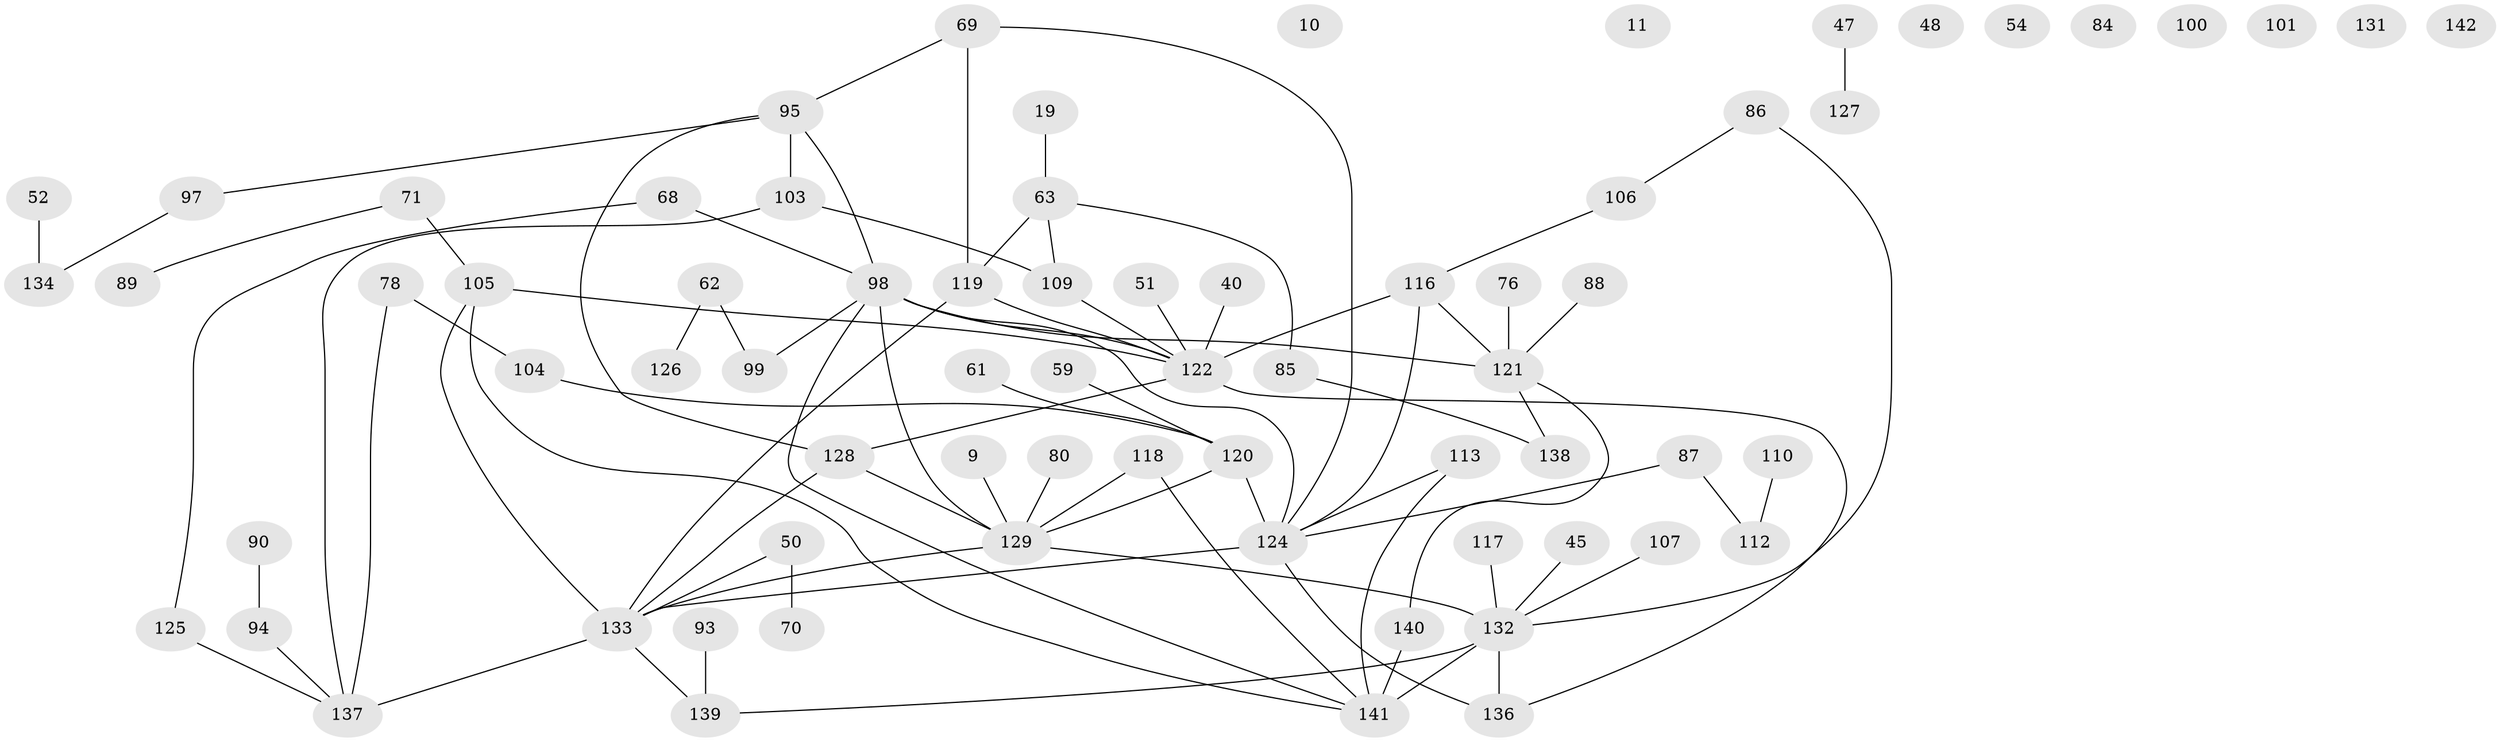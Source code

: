// original degree distribution, {4: 0.13380281690140844, 1: 0.22535211267605634, 3: 0.2535211267605634, 2: 0.2605633802816901, 0: 0.06338028169014084, 5: 0.056338028169014086, 6: 0.007042253521126761}
// Generated by graph-tools (version 1.1) at 2025/40/03/09/25 04:40:27]
// undirected, 71 vertices, 86 edges
graph export_dot {
graph [start="1"]
  node [color=gray90,style=filled];
  9;
  10;
  11;
  19;
  40;
  45;
  47;
  48;
  50;
  51;
  52;
  54;
  59;
  61;
  62;
  63;
  68;
  69;
  70;
  71;
  76;
  78;
  80;
  84;
  85;
  86;
  87;
  88;
  89;
  90;
  93;
  94;
  95 [super="+35"];
  97;
  98 [super="+56"];
  99;
  100;
  101;
  103 [super="+53"];
  104 [super="+41"];
  105;
  106;
  107;
  109 [super="+33"];
  110;
  112;
  113 [super="+4"];
  116;
  117;
  118;
  119 [super="+23"];
  120 [super="+32+65"];
  121 [super="+55+77"];
  122 [super="+42+64+38+43+108"];
  124 [super="+31+27+102+123"];
  125;
  126;
  127;
  128 [super="+114+83"];
  129 [super="+82"];
  131;
  132 [super="+3+111+14+57+28"];
  133 [super="+79"];
  134;
  136 [super="+2"];
  137 [super="+21+91"];
  138;
  139;
  140 [super="+30+135"];
  141 [super="+15+81+130"];
  142;
  9 -- 129;
  19 -- 63;
  40 -- 122;
  45 -- 132;
  47 -- 127;
  50 -- 70;
  50 -- 133;
  51 -- 122;
  52 -- 134;
  59 -- 120;
  61 -- 120;
  62 -- 99;
  62 -- 126;
  63 -- 85;
  63 -- 119 [weight=2];
  63 -- 109;
  68 -- 125;
  68 -- 98;
  69 -- 95;
  69 -- 119;
  69 -- 124;
  71 -- 89;
  71 -- 105;
  76 -- 121;
  78 -- 104 [weight=2];
  78 -- 137;
  80 -- 129;
  85 -- 138;
  86 -- 106;
  86 -- 132;
  87 -- 112;
  87 -- 124;
  88 -- 121;
  90 -- 94;
  93 -- 139;
  94 -- 137;
  95 -- 97;
  95 -- 128;
  95 -- 98;
  95 -- 103;
  97 -- 134;
  98 -- 99;
  98 -- 141;
  98 -- 122;
  98 -- 121 [weight=2];
  98 -- 124;
  98 -- 129;
  103 -- 109;
  103 -- 137;
  104 -- 120;
  105 -- 122;
  105 -- 133;
  105 -- 141;
  106 -- 116;
  107 -- 132;
  109 -- 122;
  110 -- 112;
  113 -- 141;
  113 -- 124;
  116 -- 124;
  116 -- 122;
  116 -- 121;
  117 -- 132;
  118 -- 141;
  118 -- 129;
  119 -- 133;
  119 -- 122;
  120 -- 129 [weight=2];
  120 -- 124 [weight=2];
  121 -- 138;
  121 -- 140;
  122 -- 136;
  122 -- 128;
  124 -- 136;
  124 -- 133 [weight=3];
  125 -- 137;
  128 -- 129 [weight=2];
  128 -- 133;
  129 -- 133;
  129 -- 132;
  132 -- 136;
  132 -- 139;
  132 -- 141;
  133 -- 137 [weight=2];
  133 -- 139;
  140 -- 141 [weight=3];
}
